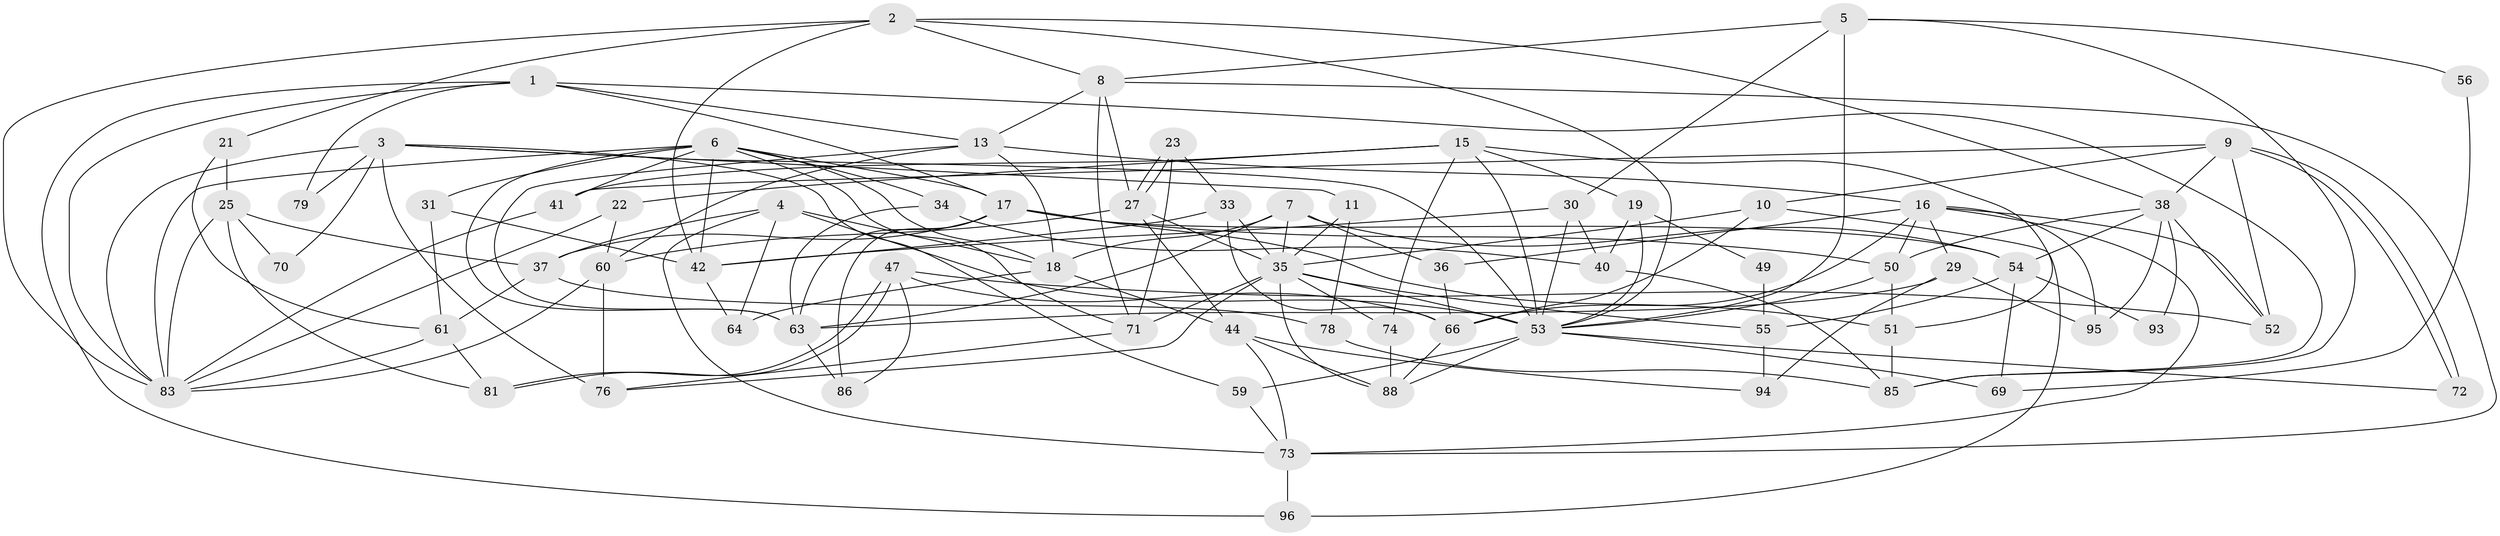 // original degree distribution, {3: 0.35714285714285715, 5: 0.22448979591836735, 7: 0.01020408163265306, 4: 0.24489795918367346, 2: 0.07142857142857142, 6: 0.07142857142857142, 9: 0.02040816326530612}
// Generated by graph-tools (version 1.1) at 2025/18/03/04/25 18:18:56]
// undirected, 68 vertices, 163 edges
graph export_dot {
graph [start="1"]
  node [color=gray90,style=filled];
  1 [super="+26+12"];
  2 [super="+87"];
  3 [super="+57"];
  4;
  5;
  6 [super="+39"];
  7 [super="+92"];
  8 [super="+28"];
  9 [super="+14"];
  10 [super="+32"];
  11;
  13 [super="+20"];
  15 [super="+24"];
  16 [super="+45"];
  17 [super="+82"];
  18 [super="+84+48"];
  19 [super="+65"];
  21;
  22;
  23;
  25 [super="+98"];
  27;
  29;
  30;
  31;
  33;
  34;
  35 [super="+89+58+46"];
  36;
  37;
  38 [super="+80"];
  40;
  41;
  42 [super="+68"];
  44;
  47;
  49;
  50;
  51;
  52;
  53 [super="+77+75"];
  54 [super="+97"];
  55;
  56;
  59;
  60;
  61;
  63 [super="+67"];
  64;
  66;
  69;
  70;
  71;
  72;
  73 [super="+90"];
  74;
  76;
  78;
  79;
  81;
  83;
  85;
  86;
  88;
  93;
  94;
  95;
  96;
  1 -- 13;
  1 -- 96;
  1 -- 17;
  1 -- 83;
  1 -- 85;
  1 -- 79;
  2 -- 83;
  2 -- 21;
  2 -- 38;
  2 -- 42;
  2 -- 53;
  2 -- 8;
  3 -- 76;
  3 -- 11;
  3 -- 83;
  3 -- 53;
  3 -- 70;
  3 -- 59;
  3 -- 79;
  4 -- 73;
  4 -- 37;
  4 -- 64;
  4 -- 53;
  4 -- 18;
  5 -- 85;
  5 -- 8;
  5 -- 30;
  5 -- 56;
  5 -- 53;
  6 -- 83;
  6 -- 71;
  6 -- 34;
  6 -- 41;
  6 -- 31;
  6 -- 18;
  6 -- 63;
  6 -- 42;
  6 -- 17;
  7 -- 54;
  7 -- 35;
  7 -- 36;
  7 -- 18;
  7 -- 63;
  8 -- 13;
  8 -- 27;
  8 -- 73;
  8 -- 71;
  9 -- 72;
  9 -- 72;
  9 -- 52;
  9 -- 41;
  9 -- 10;
  9 -- 38;
  10 -- 66;
  10 -- 96;
  10 -- 35;
  11 -- 78;
  11 -- 35;
  13 -- 60;
  13 -- 63;
  13 -- 16;
  13 -- 18;
  15 -- 51;
  15 -- 53;
  15 -- 19;
  15 -- 22;
  15 -- 74;
  15 -- 41;
  16 -- 66;
  16 -- 36;
  16 -- 95;
  16 -- 50;
  16 -- 52;
  16 -- 73;
  16 -- 29;
  17 -- 86;
  17 -- 50;
  17 -- 51;
  17 -- 37;
  17 -- 63;
  17 -- 54;
  18 -- 64;
  18 -- 44;
  19 -- 49 [weight=2];
  19 -- 40;
  19 -- 53;
  21 -- 25;
  21 -- 61;
  22 -- 60;
  22 -- 83;
  23 -- 27;
  23 -- 27;
  23 -- 33;
  23 -- 71;
  25 -- 81;
  25 -- 83;
  25 -- 37;
  25 -- 70;
  27 -- 44;
  27 -- 60;
  27 -- 35;
  29 -- 95;
  29 -- 63;
  29 -- 94;
  30 -- 42;
  30 -- 40;
  30 -- 53;
  31 -- 61;
  31 -- 42;
  33 -- 66;
  33 -- 35;
  33 -- 42;
  34 -- 40;
  34 -- 63;
  35 -- 53 [weight=2];
  35 -- 55;
  35 -- 76;
  35 -- 88;
  35 -- 74;
  35 -- 71;
  36 -- 66;
  37 -- 61;
  37 -- 78;
  38 -- 50;
  38 -- 95;
  38 -- 52;
  38 -- 54;
  38 -- 93;
  40 -- 85;
  41 -- 83;
  42 -- 64;
  44 -- 88;
  44 -- 73;
  44 -- 94;
  47 -- 81;
  47 -- 81;
  47 -- 66;
  47 -- 52;
  47 -- 86;
  49 -- 55;
  50 -- 53;
  50 -- 51;
  51 -- 85;
  53 -- 72;
  53 -- 69;
  53 -- 88;
  53 -- 59;
  54 -- 55;
  54 -- 93;
  54 -- 69;
  55 -- 94;
  56 -- 69;
  59 -- 73;
  60 -- 76;
  60 -- 83;
  61 -- 83;
  61 -- 81;
  63 -- 86;
  66 -- 88;
  71 -- 76;
  73 -- 96;
  74 -- 88;
  78 -- 85;
}
